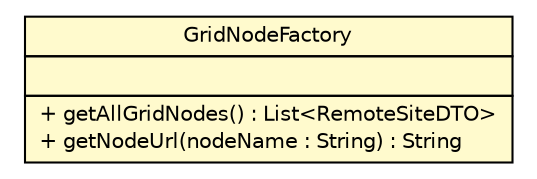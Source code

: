 #!/usr/local/bin/dot
#
# Class diagram 
# Generated by UmlGraph version 4.8 (http://www.spinellis.gr/sw/umlgraph)
#

digraph G {
	edge [fontname="Helvetica",fontsize=10,labelfontname="Helvetica",labelfontsize=10];
	node [fontname="Helvetica",fontsize=10,shape=plaintext];
	// gov.nih.nci.ncia.grid.GridNodeFactory
	c30177 [label=<<table border="0" cellborder="1" cellspacing="0" cellpadding="2" port="p" bgcolor="lemonChiffon" href="./GridNodeFactory.html">
		<tr><td><table border="0" cellspacing="0" cellpadding="1">
			<tr><td> GridNodeFactory </td></tr>
		</table></td></tr>
		<tr><td><table border="0" cellspacing="0" cellpadding="1">
			<tr><td align="left">  </td></tr>
		</table></td></tr>
		<tr><td><table border="0" cellspacing="0" cellpadding="1">
			<tr><td align="left"> + getAllGridNodes() : List&lt;RemoteSiteDTO&gt; </td></tr>
			<tr><td align="left"> + getNodeUrl(nodeName : String) : String </td></tr>
		</table></td></tr>
		</table>>, fontname="Helvetica", fontcolor="black", fontsize=10.0];
}

